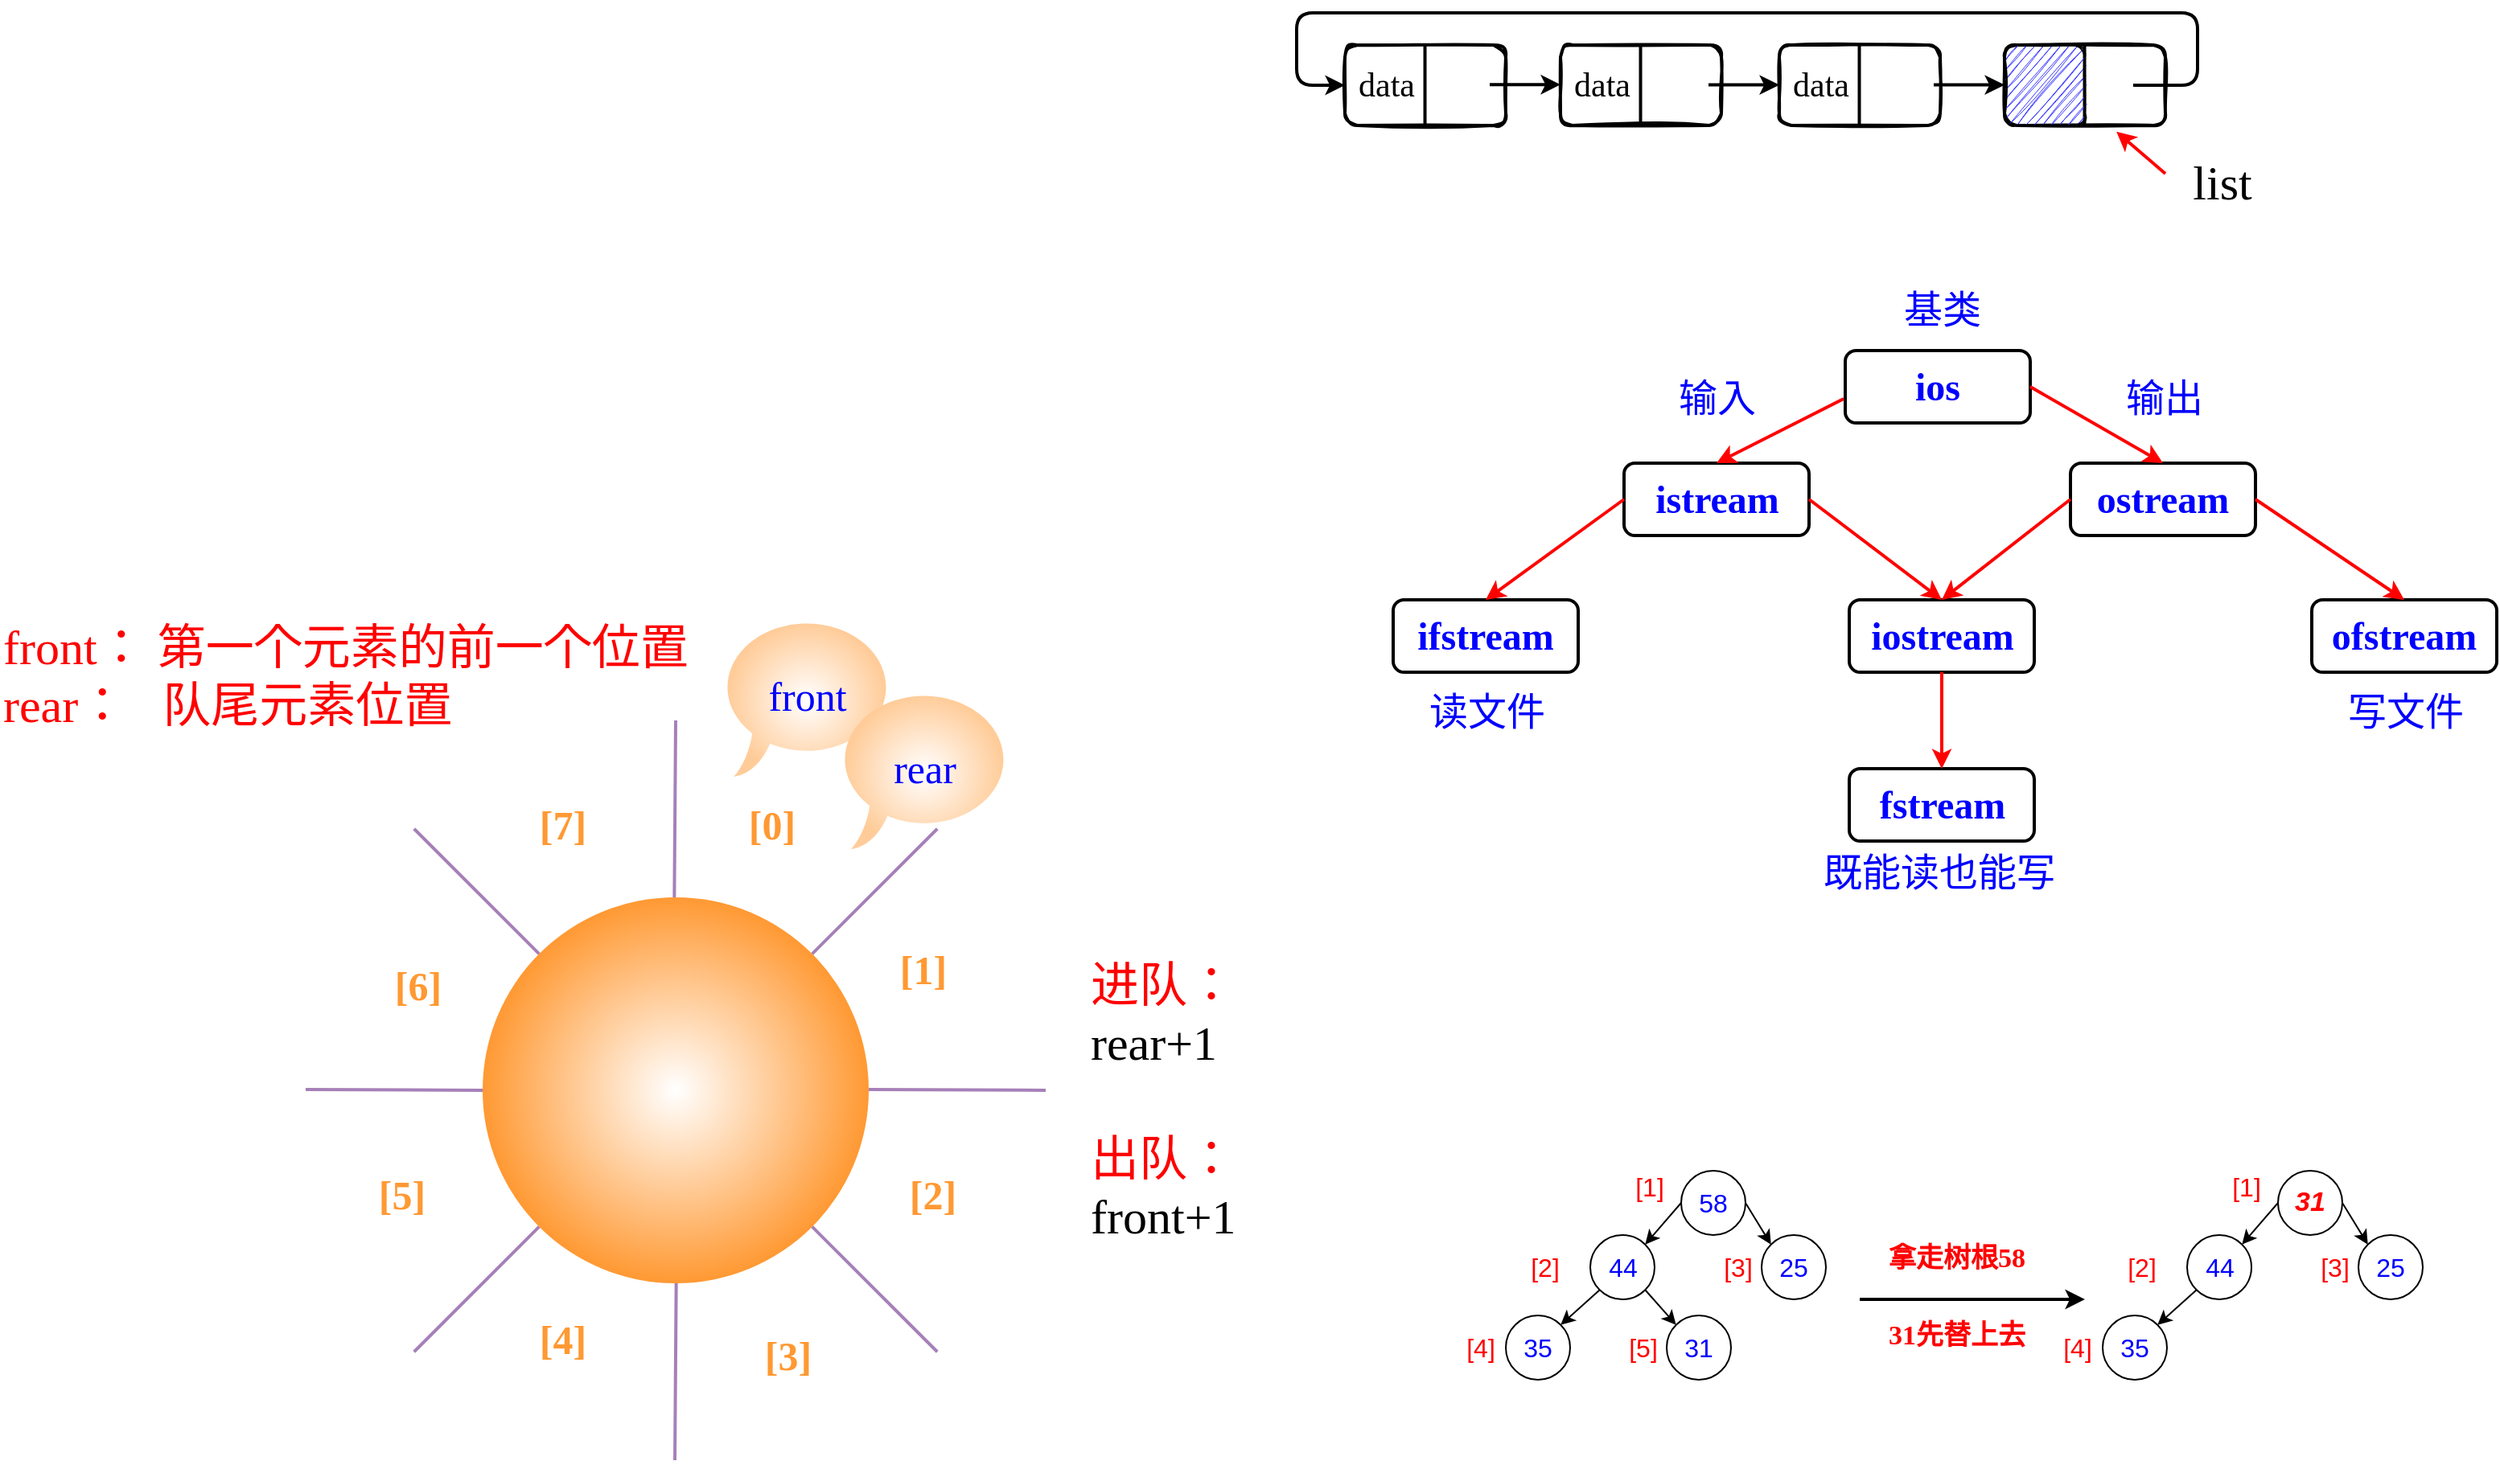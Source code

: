 <mxfile version="15.5.9" type="github">
  <diagram id="rwgk2Mc4SkRH6sqRqtgM" name="第 1 页">
    <mxGraphModel dx="1479" dy="421" grid="1" gridSize="10" guides="1" tooltips="1" connect="1" arrows="1" fold="1" page="1" pageScale="1" pageWidth="827" pageHeight="1169" math="0" shadow="0">
      <root>
        <mxCell id="0" />
        <mxCell id="1" parent="0" />
        <mxCell id="tqcYL5JHo3V-tpUGzpkq-26" value="" style="whiteSpace=wrap;html=1;shadow=0;glass=0;strokeWidth=2;fillColor=none;gradientDirection=south;rounded=1;sketch=1;" parent="1" vertex="1">
          <mxGeometry x="154" y="130" width="100" height="50" as="geometry" />
        </mxCell>
        <mxCell id="tqcYL5JHo3V-tpUGzpkq-36" value="" style="endArrow=none;html=1;rounded=1;sketch=0;edgeStyle=orthogonalEdgeStyle;curved=0;strokeWidth=2;" parent="1" edge="1">
          <mxGeometry width="50" height="50" relative="1" as="geometry">
            <mxPoint x="203.76" y="180" as="sourcePoint" />
            <mxPoint x="203.76" y="130" as="targetPoint" />
          </mxGeometry>
        </mxCell>
        <mxCell id="tqcYL5JHo3V-tpUGzpkq-37" value="" style="whiteSpace=wrap;html=1;shadow=0;glass=0;strokeWidth=2;fillColor=none;gradientDirection=south;rounded=1;sketch=1;" parent="1" vertex="1">
          <mxGeometry x="290" y="130" width="100" height="50" as="geometry" />
        </mxCell>
        <mxCell id="tqcYL5JHo3V-tpUGzpkq-38" value="" style="endArrow=none;html=1;rounded=1;sketch=0;edgeStyle=orthogonalEdgeStyle;curved=0;strokeWidth=2;" parent="1" edge="1">
          <mxGeometry width="50" height="50" relative="1" as="geometry">
            <mxPoint x="339.76" y="180" as="sourcePoint" />
            <mxPoint x="339.76" y="130" as="targetPoint" />
          </mxGeometry>
        </mxCell>
        <mxCell id="tqcYL5JHo3V-tpUGzpkq-39" value="" style="whiteSpace=wrap;html=1;shadow=0;glass=0;strokeWidth=2;fillColor=none;gradientDirection=south;rounded=1;sketch=1;" parent="1" vertex="1">
          <mxGeometry x="430" y="130" width="100" height="50" as="geometry" />
        </mxCell>
        <mxCell id="tqcYL5JHo3V-tpUGzpkq-40" value="" style="endArrow=none;html=1;rounded=1;sketch=0;edgeStyle=orthogonalEdgeStyle;curved=0;strokeWidth=2;" parent="1" edge="1">
          <mxGeometry width="50" height="50" relative="1" as="geometry">
            <mxPoint x="479.76" y="180" as="sourcePoint" />
            <mxPoint x="479.76" y="130" as="targetPoint" />
          </mxGeometry>
        </mxCell>
        <mxCell id="tqcYL5JHo3V-tpUGzpkq-41" value="" style="whiteSpace=wrap;html=1;shadow=0;glass=0;strokeWidth=2;fillColor=none;gradientDirection=south;rounded=1;sketch=1;" parent="1" vertex="1">
          <mxGeometry x="20" y="130" width="100" height="50" as="geometry" />
        </mxCell>
        <mxCell id="tqcYL5JHo3V-tpUGzpkq-42" value="" style="endArrow=none;html=1;rounded=1;sketch=0;edgeStyle=orthogonalEdgeStyle;curved=0;strokeWidth=2;" parent="1" edge="1">
          <mxGeometry width="50" height="50" relative="1" as="geometry">
            <mxPoint x="69.76" y="180" as="sourcePoint" />
            <mxPoint x="69.76" y="130" as="targetPoint" />
          </mxGeometry>
        </mxCell>
        <mxCell id="tqcYL5JHo3V-tpUGzpkq-43" value="" style="rounded=1;whiteSpace=wrap;html=1;sketch=1;fillStyle=hachure;fillColor=#3333FF;" parent="1" vertex="1">
          <mxGeometry x="430" y="130" width="50" height="50" as="geometry" />
        </mxCell>
        <mxCell id="tqcYL5JHo3V-tpUGzpkq-48" value="" style="endArrow=classic;html=1;rounded=1;sketch=0;edgeStyle=orthogonalEdgeStyle;curved=0;endFill=1;strokeWidth=2;" parent="1" edge="1">
          <mxGeometry width="50" height="50" relative="1" as="geometry">
            <mxPoint x="110" y="154.58" as="sourcePoint" />
            <mxPoint x="154" y="154.58" as="targetPoint" />
            <Array as="points">
              <mxPoint x="154" y="154.58" />
            </Array>
          </mxGeometry>
        </mxCell>
        <mxCell id="tqcYL5JHo3V-tpUGzpkq-49" value="" style="endArrow=classic;html=1;rounded=1;sketch=0;edgeStyle=orthogonalEdgeStyle;curved=0;entryX=0;entryY=0.5;entryDx=0;entryDy=0;fontSize=21;strokeWidth=2;" parent="1" target="tqcYL5JHo3V-tpUGzpkq-41" edge="1">
          <mxGeometry width="50" height="50" relative="1" as="geometry">
            <mxPoint x="510" y="155" as="sourcePoint" />
            <mxPoint y="155" as="targetPoint" />
            <Array as="points">
              <mxPoint x="550" y="155" />
              <mxPoint x="550" y="110" />
              <mxPoint x="-10" y="110" />
              <mxPoint x="-10" y="155" />
            </Array>
          </mxGeometry>
        </mxCell>
        <mxCell id="tqcYL5JHo3V-tpUGzpkq-50" value="" style="endArrow=classic;html=1;rounded=1;sketch=0;edgeStyle=orthogonalEdgeStyle;curved=0;endFill=1;strokeWidth=2;" parent="1" edge="1">
          <mxGeometry width="50" height="50" relative="1" as="geometry">
            <mxPoint x="246" y="154.8" as="sourcePoint" />
            <mxPoint x="290" y="154.8" as="targetPoint" />
            <Array as="points">
              <mxPoint x="290" y="154.8" />
            </Array>
          </mxGeometry>
        </mxCell>
        <mxCell id="tqcYL5JHo3V-tpUGzpkq-52" value="" style="endArrow=classic;html=1;rounded=1;sketch=0;edgeStyle=orthogonalEdgeStyle;curved=0;endFill=1;strokeWidth=2;" parent="1" edge="1">
          <mxGeometry width="50" height="50" relative="1" as="geometry">
            <mxPoint x="386" y="154.8" as="sourcePoint" />
            <mxPoint x="430" y="154.8" as="targetPoint" />
            <Array as="points">
              <mxPoint x="430" y="154.8" />
            </Array>
          </mxGeometry>
        </mxCell>
        <mxCell id="tqcYL5JHo3V-tpUGzpkq-53" value="list" style="text;html=1;align=center;verticalAlign=middle;resizable=0;points=[];autosize=1;strokeColor=none;fillColor=none;fontSize=30;fontFamily=Comic Sans MS;" parent="1" vertex="1">
          <mxGeometry x="535" y="195" width="60" height="40" as="geometry" />
        </mxCell>
        <mxCell id="tqcYL5JHo3V-tpUGzpkq-55" value="" style="endArrow=classic;html=1;rounded=1;sketch=0;fontFamily=Comic Sans MS;fontSize=35;endFill=1;strokeWidth=2;strokeColor=#FF0000;entryX=0.696;entryY=1.077;entryDx=0;entryDy=0;entryPerimeter=0;" parent="1" target="tqcYL5JHo3V-tpUGzpkq-39" edge="1">
          <mxGeometry width="50" height="50" relative="1" as="geometry">
            <mxPoint x="530" y="210" as="sourcePoint" />
            <mxPoint x="510" y="190" as="targetPoint" />
          </mxGeometry>
        </mxCell>
        <mxCell id="tqcYL5JHo3V-tpUGzpkq-56" value="data" style="text;html=1;strokeColor=none;fillColor=none;align=center;verticalAlign=middle;whiteSpace=wrap;rounded=0;sketch=1;fontFamily=Comic Sans MS;fontSize=21;" parent="1" vertex="1">
          <mxGeometry x="16" y="140" width="60" height="30" as="geometry" />
        </mxCell>
        <mxCell id="tqcYL5JHo3V-tpUGzpkq-57" value="data" style="text;html=1;strokeColor=none;fillColor=none;align=center;verticalAlign=middle;whiteSpace=wrap;rounded=0;sketch=1;fontFamily=Comic Sans MS;fontSize=21;" parent="1" vertex="1">
          <mxGeometry x="150" y="140" width="60" height="30" as="geometry" />
        </mxCell>
        <mxCell id="tqcYL5JHo3V-tpUGzpkq-58" value="data" style="text;html=1;strokeColor=none;fillColor=none;align=center;verticalAlign=middle;whiteSpace=wrap;rounded=0;sketch=1;fontFamily=Comic Sans MS;fontSize=21;" parent="1" vertex="1">
          <mxGeometry x="286" y="140" width="60" height="30" as="geometry" />
        </mxCell>
        <mxCell id="2EhN6xJvDQtWR0kcNnQp-10" value="" style="ellipse;whiteSpace=wrap;html=1;aspect=fixed;fillColor=#FFFFFF;strokeColor=none;gradientDirection=radial;" parent="1" vertex="1">
          <mxGeometry x="-626" y="550" width="460" height="460" as="geometry" />
        </mxCell>
        <mxCell id="2EhN6xJvDQtWR0kcNnQp-19" style="edgeStyle=none;rounded=0;orthogonalLoop=1;jettySize=auto;html=1;exitX=0;exitY=0;exitDx=0;exitDy=0;startArrow=none;startFill=0;endArrow=none;endFill=0;strokeWidth=2;strokeColor=#A680B8;" parent="1" source="2EhN6xJvDQtWR0kcNnQp-11" target="2EhN6xJvDQtWR0kcNnQp-10" edge="1">
          <mxGeometry relative="1" as="geometry" />
        </mxCell>
        <mxCell id="2EhN6xJvDQtWR0kcNnQp-20" style="edgeStyle=none;rounded=0;orthogonalLoop=1;jettySize=auto;html=1;exitX=0;exitY=1;exitDx=0;exitDy=0;startArrow=none;startFill=0;endArrow=none;endFill=0;strokeWidth=2;strokeColor=#A680B8;" parent="1" source="2EhN6xJvDQtWR0kcNnQp-11" target="2EhN6xJvDQtWR0kcNnQp-10" edge="1">
          <mxGeometry relative="1" as="geometry" />
        </mxCell>
        <mxCell id="2EhN6xJvDQtWR0kcNnQp-21" style="edgeStyle=none;rounded=0;orthogonalLoop=1;jettySize=auto;html=1;exitX=1;exitY=0;exitDx=0;exitDy=0;startArrow=none;startFill=0;endArrow=none;endFill=0;strokeWidth=2;strokeColor=#A680B8;" parent="1" source="2EhN6xJvDQtWR0kcNnQp-11" target="2EhN6xJvDQtWR0kcNnQp-10" edge="1">
          <mxGeometry relative="1" as="geometry" />
        </mxCell>
        <mxCell id="2EhN6xJvDQtWR0kcNnQp-22" style="edgeStyle=none;rounded=0;orthogonalLoop=1;jettySize=auto;html=1;exitX=1;exitY=1;exitDx=0;exitDy=0;startArrow=none;startFill=0;endArrow=none;endFill=0;strokeWidth=2;strokeColor=#A680B8;" parent="1" source="2EhN6xJvDQtWR0kcNnQp-11" target="2EhN6xJvDQtWR0kcNnQp-10" edge="1">
          <mxGeometry relative="1" as="geometry" />
        </mxCell>
        <mxCell id="2EhN6xJvDQtWR0kcNnQp-11" value="" style="ellipse;whiteSpace=wrap;html=1;aspect=fixed;gradientDirection=radial;strokeColor=none;gradientColor=#FF9933;" parent="1" vertex="1">
          <mxGeometry x="-516" y="660" width="240" height="240" as="geometry" />
        </mxCell>
        <mxCell id="2EhN6xJvDQtWR0kcNnQp-12" value="" style="endArrow=none;html=1;rounded=0;entryX=0.5;entryY=0;entryDx=0;entryDy=0;strokeWidth=2;strokeColor=#A680B8;" parent="1" target="2EhN6xJvDQtWR0kcNnQp-10" edge="1">
          <mxGeometry width="50" height="50" relative="1" as="geometry">
            <mxPoint x="-396.83" y="660" as="sourcePoint" />
            <mxPoint x="-396.83" y="590" as="targetPoint" />
          </mxGeometry>
        </mxCell>
        <mxCell id="2EhN6xJvDQtWR0kcNnQp-14" value="" style="endArrow=none;html=1;rounded=0;entryX=0.5;entryY=0;entryDx=0;entryDy=0;strokeColor=#A680B8;strokeWidth=2;" parent="1" edge="1">
          <mxGeometry width="50" height="50" relative="1" as="geometry">
            <mxPoint x="-396.5" y="1010" as="sourcePoint" />
            <mxPoint x="-395.67" y="900" as="targetPoint" />
          </mxGeometry>
        </mxCell>
        <mxCell id="2EhN6xJvDQtWR0kcNnQp-17" value="" style="endArrow=none;html=1;rounded=0;entryX=0.5;entryY=0;entryDx=0;entryDy=0;exitX=1;exitY=0.5;exitDx=0;exitDy=0;strokeWidth=2;strokeColor=#A680B8;" parent="1" source="2EhN6xJvDQtWR0kcNnQp-10" edge="1">
          <mxGeometry width="50" height="50" relative="1" as="geometry">
            <mxPoint x="-176.83" y="779.5" as="sourcePoint" />
            <mxPoint x="-276.0" y="779.5" as="targetPoint" />
          </mxGeometry>
        </mxCell>
        <mxCell id="2EhN6xJvDQtWR0kcNnQp-18" value="" style="endArrow=none;html=1;rounded=0;entryX=0.5;entryY=0;entryDx=0;entryDy=0;exitX=1;exitY=0.5;exitDx=0;exitDy=0;strokeColor=#A680B8;strokeWidth=2;" parent="1" edge="1">
          <mxGeometry width="50" height="50" relative="1" as="geometry">
            <mxPoint x="-516" y="780" as="sourcePoint" />
            <mxPoint x="-626" y="779.5" as="targetPoint" />
          </mxGeometry>
        </mxCell>
        <mxCell id="2EhN6xJvDQtWR0kcNnQp-23" value="[0]" style="text;html=1;strokeColor=none;fillColor=none;align=center;verticalAlign=middle;whiteSpace=wrap;rounded=0;fontSize=25;fontFamily=Comic Sans MS;fontColor=#FF9933;fontStyle=1;horizontal=1;labelBackgroundColor=none;labelBorderColor=none;" parent="1" vertex="1">
          <mxGeometry x="-366" y="600" width="60" height="30" as="geometry" />
        </mxCell>
        <mxCell id="2EhN6xJvDQtWR0kcNnQp-24" value="[7]" style="text;html=1;strokeColor=none;fillColor=none;align=center;verticalAlign=middle;whiteSpace=wrap;rounded=0;fontSize=25;fontFamily=Comic Sans MS;fontColor=#FF9933;fontStyle=1;horizontal=1;labelBackgroundColor=none;labelBorderColor=none;" parent="1" vertex="1">
          <mxGeometry x="-496" y="600" width="60" height="30" as="geometry" />
        </mxCell>
        <mxCell id="2EhN6xJvDQtWR0kcNnQp-25" value="[6]" style="text;html=1;strokeColor=none;fillColor=none;align=center;verticalAlign=middle;whiteSpace=wrap;rounded=0;fontSize=25;fontFamily=Comic Sans MS;fontColor=#FF9933;fontStyle=1;horizontal=1;labelBackgroundColor=none;labelBorderColor=none;" parent="1" vertex="1">
          <mxGeometry x="-586" y="700" width="60" height="30" as="geometry" />
        </mxCell>
        <mxCell id="2EhN6xJvDQtWR0kcNnQp-26" value="[5]" style="text;html=1;strokeColor=none;fillColor=none;align=center;verticalAlign=middle;whiteSpace=wrap;rounded=0;fontSize=25;fontFamily=Comic Sans MS;fontColor=#FF9933;fontStyle=1;horizontal=1;labelBackgroundColor=none;labelBorderColor=none;" parent="1" vertex="1">
          <mxGeometry x="-596" y="830" width="60" height="30" as="geometry" />
        </mxCell>
        <mxCell id="2EhN6xJvDQtWR0kcNnQp-27" value="[4]" style="text;html=1;strokeColor=none;fillColor=none;align=center;verticalAlign=middle;whiteSpace=wrap;rounded=0;fontSize=25;fontFamily=Comic Sans MS;fontColor=#FF9933;fontStyle=1;horizontal=1;labelBackgroundColor=none;labelBorderColor=none;" parent="1" vertex="1">
          <mxGeometry x="-496" y="920" width="60" height="30" as="geometry" />
        </mxCell>
        <mxCell id="2EhN6xJvDQtWR0kcNnQp-28" value="[1]" style="text;html=1;strokeColor=none;fillColor=none;align=center;verticalAlign=middle;whiteSpace=wrap;rounded=0;fontSize=25;fontFamily=Comic Sans MS;fontColor=#FF9933;fontStyle=1;horizontal=1;labelBackgroundColor=none;labelBorderColor=none;" parent="1" vertex="1">
          <mxGeometry x="-272" y="690" width="60" height="30" as="geometry" />
        </mxCell>
        <mxCell id="2EhN6xJvDQtWR0kcNnQp-29" value="[2]" style="text;html=1;strokeColor=none;fillColor=none;align=center;verticalAlign=middle;whiteSpace=wrap;rounded=0;fontSize=25;fontFamily=Comic Sans MS;fontColor=#FF9933;fontStyle=1;horizontal=1;labelBackgroundColor=none;labelBorderColor=none;" parent="1" vertex="1">
          <mxGeometry x="-266" y="830" width="60" height="30" as="geometry" />
        </mxCell>
        <mxCell id="2EhN6xJvDQtWR0kcNnQp-30" value="[3]" style="text;html=1;strokeColor=none;fillColor=none;align=center;verticalAlign=middle;whiteSpace=wrap;rounded=0;fontSize=25;fontFamily=Comic Sans MS;fontColor=#FF9933;fontStyle=1;horizontal=1;labelBackgroundColor=none;labelBorderColor=none;" parent="1" vertex="1">
          <mxGeometry x="-356" y="930" width="60" height="30" as="geometry" />
        </mxCell>
        <mxCell id="2EhN6xJvDQtWR0kcNnQp-31" value="front" style="whiteSpace=wrap;html=1;shape=mxgraph.basic.oval_callout;labelBackgroundColor=none;fontFamily=Comic Sans MS;fontSize=25;fontColor=#0000FF;fillColor=default;gradientDirection=radial;verticalAlign=middle;strokeColor=none;gradientColor=#FFCC99;" parent="1" vertex="1">
          <mxGeometry x="-369" y="485" width="110" height="100" as="geometry" />
        </mxCell>
        <mxCell id="2EhN6xJvDQtWR0kcNnQp-34" value="进队：&lt;br style=&quot;font-size: 30px;&quot;&gt;&lt;font color=&quot;#000000&quot; style=&quot;font-size: 30px;&quot;&gt;rear+1&lt;/font&gt;&lt;br style=&quot;font-size: 30px;&quot;&gt;&lt;br style=&quot;font-size: 30px;&quot;&gt;出队：&lt;br style=&quot;font-size: 30px;&quot;&gt;&lt;font color=&quot;#000000&quot; style=&quot;font-size: 30px;&quot;&gt;front+1&lt;/font&gt;" style="text;html=1;strokeColor=none;fillColor=none;align=left;verticalAlign=top;whiteSpace=wrap;rounded=0;labelBackgroundColor=none;fontFamily=Comic Sans MS;fontSize=30;fontColor=#FF0000;" parent="1" vertex="1">
          <mxGeometry x="-140" y="690" width="140" height="210" as="geometry" />
        </mxCell>
        <mxCell id="2EhN6xJvDQtWR0kcNnQp-35" value="front： 第一个元素的前一个位置&lt;br&gt;rear：&amp;nbsp; &amp;nbsp;队尾元素位置" style="text;html=1;strokeColor=none;fillColor=none;align=left;verticalAlign=top;whiteSpace=wrap;rounded=0;labelBackgroundColor=none;fontFamily=Comic Sans MS;fontSize=30;fontColor=#FF0000;horizontal=1;" parent="1" vertex="1">
          <mxGeometry x="-816" y="480" width="470" height="100" as="geometry" />
        </mxCell>
        <mxCell id="2EhN6xJvDQtWR0kcNnQp-36" style="edgeStyle=none;rounded=0;orthogonalLoop=1;jettySize=auto;html=1;exitX=1;exitY=0.5;exitDx=0;exitDy=0;fontFamily=Comic Sans MS;fontSize=30;fontColor=#FF0000;startArrow=none;startFill=0;endArrow=none;endFill=0;strokeColor=#A680B8;strokeWidth=2;" parent="1" source="2EhN6xJvDQtWR0kcNnQp-35" target="2EhN6xJvDQtWR0kcNnQp-35" edge="1">
          <mxGeometry relative="1" as="geometry" />
        </mxCell>
        <mxCell id="2EhN6xJvDQtWR0kcNnQp-37" value="rear" style="whiteSpace=wrap;html=1;shape=mxgraph.basic.oval_callout;labelBackgroundColor=none;fontFamily=Comic Sans MS;fontSize=25;fontColor=#0000FF;fillColor=default;gradientDirection=radial;verticalAlign=middle;strokeColor=none;gradientColor=#FFCC99;" parent="1" vertex="1">
          <mxGeometry x="-296" y="530" width="110" height="100" as="geometry" />
        </mxCell>
        <mxCell id="Fw_NiBfXuIxcdr005MOq-1" value="ios" style="rounded=1;whiteSpace=wrap;html=1;fontSize=24;fontFamily=Comic Sans MS;fontStyle=1;strokeWidth=2;fontColor=#0000FF;" parent="1" vertex="1">
          <mxGeometry x="331" y="320" width="115" height="45" as="geometry" />
        </mxCell>
        <mxCell id="Fw_NiBfXuIxcdr005MOq-2" value="istream" style="rounded=1;whiteSpace=wrap;html=1;fontSize=24;fontFamily=Comic Sans MS;fontStyle=1;strokeWidth=2;fontColor=#0000FF;" parent="1" vertex="1">
          <mxGeometry x="193.5" y="390" width="115" height="45" as="geometry" />
        </mxCell>
        <mxCell id="Fw_NiBfXuIxcdr005MOq-3" value="ostream" style="rounded=1;whiteSpace=wrap;html=1;fontSize=24;fontFamily=Comic Sans MS;fontStyle=1;strokeWidth=2;fontColor=#0000FF;" parent="1" vertex="1">
          <mxGeometry x="471" y="390" width="115" height="45" as="geometry" />
        </mxCell>
        <mxCell id="Fw_NiBfXuIxcdr005MOq-4" value="ifstream" style="rounded=1;whiteSpace=wrap;html=1;fontSize=24;fontFamily=Comic Sans MS;fontStyle=1;strokeWidth=2;fontColor=#0000FF;" parent="1" vertex="1">
          <mxGeometry x="50" y="475" width="115" height="45" as="geometry" />
        </mxCell>
        <mxCell id="Fw_NiBfXuIxcdr005MOq-6" value="ofstream" style="rounded=1;whiteSpace=wrap;html=1;fontSize=24;fontFamily=Comic Sans MS;fontStyle=1;strokeWidth=2;fontColor=#0000FF;" parent="1" vertex="1">
          <mxGeometry x="621" y="475" width="115" height="45" as="geometry" />
        </mxCell>
        <mxCell id="Fw_NiBfXuIxcdr005MOq-7" value="fstream" style="rounded=1;whiteSpace=wrap;html=1;fontSize=24;fontFamily=Comic Sans MS;fontStyle=1;strokeWidth=2;fontColor=#0000FF;" parent="1" vertex="1">
          <mxGeometry x="333.5" y="580" width="115" height="45" as="geometry" />
        </mxCell>
        <mxCell id="Fw_NiBfXuIxcdr005MOq-8" value="iostream" style="rounded=1;whiteSpace=wrap;html=1;fontSize=24;fontFamily=Comic Sans MS;fontStyle=1;strokeWidth=2;fontColor=#0000FF;" parent="1" vertex="1">
          <mxGeometry x="333.5" y="475" width="115" height="45" as="geometry" />
        </mxCell>
        <mxCell id="Fw_NiBfXuIxcdr005MOq-9" value="" style="endArrow=classic;html=1;rounded=0;fontFamily=Comic Sans MS;fontSize=24;strokeWidth=2;strokeColor=#FF0000;entryX=0.5;entryY=0;entryDx=0;entryDy=0;" parent="1" target="Fw_NiBfXuIxcdr005MOq-2" edge="1">
          <mxGeometry width="50" height="50" relative="1" as="geometry">
            <mxPoint x="330" y="350" as="sourcePoint" />
            <mxPoint x="280" y="390" as="targetPoint" />
          </mxGeometry>
        </mxCell>
        <mxCell id="Fw_NiBfXuIxcdr005MOq-11" value="" style="endArrow=classic;html=1;rounded=0;fontFamily=Comic Sans MS;fontSize=24;strokeWidth=2;strokeColor=#FF0000;entryX=0.5;entryY=0;entryDx=0;entryDy=0;exitX=1;exitY=0.5;exitDx=0;exitDy=0;" parent="1" source="Fw_NiBfXuIxcdr005MOq-2" target="Fw_NiBfXuIxcdr005MOq-8" edge="1">
          <mxGeometry width="50" height="50" relative="1" as="geometry">
            <mxPoint x="365" y="435" as="sourcePoint" />
            <mxPoint x="286" y="475" as="targetPoint" />
          </mxGeometry>
        </mxCell>
        <mxCell id="Fw_NiBfXuIxcdr005MOq-13" value="" style="endArrow=classic;html=1;rounded=0;fontFamily=Comic Sans MS;fontSize=24;strokeWidth=2;strokeColor=#FF0000;entryX=0.5;entryY=0;entryDx=0;entryDy=0;exitX=1;exitY=0.5;exitDx=0;exitDy=0;" parent="1" source="Fw_NiBfXuIxcdr005MOq-1" target="Fw_NiBfXuIxcdr005MOq-3" edge="1">
          <mxGeometry width="50" height="50" relative="1" as="geometry">
            <mxPoint x="469" y="340" as="sourcePoint" />
            <mxPoint x="390" y="380" as="targetPoint" />
          </mxGeometry>
        </mxCell>
        <mxCell id="Fw_NiBfXuIxcdr005MOq-14" value="" style="endArrow=classic;html=1;rounded=0;fontFamily=Comic Sans MS;fontSize=24;strokeWidth=2;strokeColor=#FF0000;entryX=0.5;entryY=0;entryDx=0;entryDy=0;exitX=1;exitY=0.5;exitDx=0;exitDy=0;" parent="1" source="Fw_NiBfXuIxcdr005MOq-3" target="Fw_NiBfXuIxcdr005MOq-6" edge="1">
          <mxGeometry width="50" height="50" relative="1" as="geometry">
            <mxPoint x="604.5" y="420" as="sourcePoint" />
            <mxPoint x="525.5" y="460" as="targetPoint" />
          </mxGeometry>
        </mxCell>
        <mxCell id="Fw_NiBfXuIxcdr005MOq-15" value="" style="endArrow=classic;html=1;rounded=0;fontFamily=Comic Sans MS;fontSize=24;strokeWidth=2;strokeColor=#FF0000;entryX=0.5;entryY=0;entryDx=0;entryDy=0;exitX=0;exitY=0.5;exitDx=0;exitDy=0;" parent="1" source="Fw_NiBfXuIxcdr005MOq-3" target="Fw_NiBfXuIxcdr005MOq-8" edge="1">
          <mxGeometry width="50" height="50" relative="1" as="geometry">
            <mxPoint x="469" y="420" as="sourcePoint" />
            <mxPoint x="390" y="460" as="targetPoint" />
          </mxGeometry>
        </mxCell>
        <mxCell id="Fw_NiBfXuIxcdr005MOq-16" value="" style="endArrow=classic;html=1;rounded=0;fontFamily=Comic Sans MS;fontSize=24;strokeWidth=2;strokeColor=#FF0000;entryX=0.5;entryY=0;entryDx=0;entryDy=0;exitX=0.5;exitY=1;exitDx=0;exitDy=0;" parent="1" source="Fw_NiBfXuIxcdr005MOq-8" target="Fw_NiBfXuIxcdr005MOq-7" edge="1">
          <mxGeometry width="50" height="50" relative="1" as="geometry">
            <mxPoint x="390" y="520" as="sourcePoint" />
            <mxPoint x="311" y="560" as="targetPoint" />
          </mxGeometry>
        </mxCell>
        <mxCell id="Fw_NiBfXuIxcdr005MOq-17" value="" style="endArrow=classic;html=1;rounded=0;fontFamily=Comic Sans MS;fontSize=24;strokeWidth=2;strokeColor=#FF0000;entryX=0.5;entryY=0;entryDx=0;entryDy=0;exitX=0;exitY=0.5;exitDx=0;exitDy=0;" parent="1" source="Fw_NiBfXuIxcdr005MOq-2" target="Fw_NiBfXuIxcdr005MOq-4" edge="1">
          <mxGeometry width="50" height="50" relative="1" as="geometry">
            <mxPoint x="193.5" y="420" as="sourcePoint" />
            <mxPoint x="114.5" y="460" as="targetPoint" />
          </mxGeometry>
        </mxCell>
        <mxCell id="Fw_NiBfXuIxcdr005MOq-18" value="基类" style="text;html=1;align=center;verticalAlign=middle;resizable=0;points=[];autosize=1;strokeColor=none;fillColor=none;fontSize=24;fontFamily=Comic Sans MS;fontColor=#0000FF;" parent="1" vertex="1">
          <mxGeometry x="361" y="280" width="60" height="30" as="geometry" />
        </mxCell>
        <mxCell id="Fw_NiBfXuIxcdr005MOq-19" value="读文件" style="text;html=1;align=center;verticalAlign=middle;resizable=0;points=[];autosize=1;strokeColor=none;fillColor=none;fontSize=24;fontFamily=Comic Sans MS;fontColor=#0000FF;" parent="1" vertex="1">
          <mxGeometry x="62.5" y="530" width="90" height="30" as="geometry" />
        </mxCell>
        <mxCell id="Fw_NiBfXuIxcdr005MOq-20" value="写文件" style="text;html=1;align=center;verticalAlign=middle;resizable=0;points=[];autosize=1;strokeColor=none;fillColor=none;fontSize=24;fontFamily=Comic Sans MS;fontColor=#0000FF;" parent="1" vertex="1">
          <mxGeometry x="633.5" y="530" width="90" height="30" as="geometry" />
        </mxCell>
        <mxCell id="Fw_NiBfXuIxcdr005MOq-21" value="既能读也能写" style="text;html=1;align=center;verticalAlign=middle;resizable=0;points=[];autosize=1;strokeColor=none;fillColor=none;fontSize=24;fontFamily=Comic Sans MS;fontColor=#0000FF;" parent="1" vertex="1">
          <mxGeometry x="308.5" y="630" width="160" height="30" as="geometry" />
        </mxCell>
        <mxCell id="Fw_NiBfXuIxcdr005MOq-22" value="输入" style="text;html=1;align=center;verticalAlign=middle;resizable=0;points=[];autosize=1;strokeColor=none;fillColor=none;fontSize=24;fontFamily=Comic Sans MS;fontColor=#0000FF;" parent="1" vertex="1">
          <mxGeometry x="221" y="335" width="60" height="30" as="geometry" />
        </mxCell>
        <mxCell id="Fw_NiBfXuIxcdr005MOq-23" value="输出" style="text;html=1;align=center;verticalAlign=middle;resizable=0;points=[];autosize=1;strokeColor=none;fillColor=none;fontSize=24;fontFamily=Comic Sans MS;fontColor=#0000FF;" parent="1" vertex="1">
          <mxGeometry x="498.5" y="335" width="60" height="30" as="geometry" />
        </mxCell>
        <mxCell id="q-G88GFs970yYDlIafJL-1" value="58" style="ellipse;whiteSpace=wrap;html=1;aspect=fixed;fontSize=16;fontColor=#0000FF;" vertex="1" parent="1">
          <mxGeometry x="229" y="830" width="40" height="40" as="geometry" />
        </mxCell>
        <mxCell id="q-G88GFs970yYDlIafJL-2" value="44" style="ellipse;whiteSpace=wrap;html=1;aspect=fixed;fontSize=16;fontColor=#0000FF;" vertex="1" parent="1">
          <mxGeometry x="172.5" y="870" width="40" height="40" as="geometry" />
        </mxCell>
        <mxCell id="q-G88GFs970yYDlIafJL-3" value="35" style="ellipse;whiteSpace=wrap;html=1;aspect=fixed;fontSize=16;fontColor=#0000FF;" vertex="1" parent="1">
          <mxGeometry x="120" y="920" width="40" height="40" as="geometry" />
        </mxCell>
        <mxCell id="q-G88GFs970yYDlIafJL-4" value="31" style="ellipse;whiteSpace=wrap;html=1;aspect=fixed;fontSize=16;fontColor=#0000FF;" vertex="1" parent="1">
          <mxGeometry x="220" y="920" width="40" height="40" as="geometry" />
        </mxCell>
        <mxCell id="q-G88GFs970yYDlIafJL-5" value="25" style="ellipse;whiteSpace=wrap;html=1;aspect=fixed;fontSize=16;fontColor=#0000FF;" vertex="1" parent="1">
          <mxGeometry x="279" y="870" width="40" height="40" as="geometry" />
        </mxCell>
        <mxCell id="q-G88GFs970yYDlIafJL-6" value="" style="endArrow=classic;html=1;rounded=0;fontSize=16;fontColor=#0000FF;entryX=1;entryY=0;entryDx=0;entryDy=0;exitX=0;exitY=0.5;exitDx=0;exitDy=0;" edge="1" parent="1" source="q-G88GFs970yYDlIafJL-1" target="q-G88GFs970yYDlIafJL-2">
          <mxGeometry width="50" height="50" relative="1" as="geometry">
            <mxPoint x="49" y="880" as="sourcePoint" />
            <mxPoint x="99" y="830" as="targetPoint" />
          </mxGeometry>
        </mxCell>
        <mxCell id="q-G88GFs970yYDlIafJL-11" value="" style="endArrow=classic;html=1;rounded=0;fontSize=16;fontColor=#0000FF;entryX=0;entryY=0;entryDx=0;entryDy=0;exitX=1;exitY=0.5;exitDx=0;exitDy=0;" edge="1" parent="1" source="q-G88GFs970yYDlIafJL-1" target="q-G88GFs970yYDlIafJL-5">
          <mxGeometry width="50" height="50" relative="1" as="geometry">
            <mxPoint x="269.0" y="860" as="sourcePoint" />
            <mxPoint x="246.642" y="885.858" as="targetPoint" />
          </mxGeometry>
        </mxCell>
        <mxCell id="q-G88GFs970yYDlIafJL-12" value="" style="endArrow=classic;html=1;rounded=0;fontSize=16;fontColor=#0000FF;entryX=0;entryY=0;entryDx=0;entryDy=0;exitX=1;exitY=1;exitDx=0;exitDy=0;" edge="1" parent="1" source="q-G88GFs970yYDlIafJL-2" target="q-G88GFs970yYDlIafJL-4">
          <mxGeometry width="50" height="50" relative="1" as="geometry">
            <mxPoint x="222.36" y="910" as="sourcePoint" />
            <mxPoint x="200.002" y="935.858" as="targetPoint" />
          </mxGeometry>
        </mxCell>
        <mxCell id="q-G88GFs970yYDlIafJL-13" value="" style="endArrow=classic;html=1;rounded=0;fontSize=16;fontColor=#0000FF;entryX=1;entryY=0;entryDx=0;entryDy=0;exitX=0;exitY=1;exitDx=0;exitDy=0;" edge="1" parent="1" source="q-G88GFs970yYDlIafJL-2" target="q-G88GFs970yYDlIafJL-3">
          <mxGeometry width="50" height="50" relative="1" as="geometry">
            <mxPoint x="279.0" y="900" as="sourcePoint" />
            <mxPoint x="256.642" y="925.858" as="targetPoint" />
          </mxGeometry>
        </mxCell>
        <mxCell id="q-G88GFs970yYDlIafJL-14" value="[1]" style="text;html=1;align=center;verticalAlign=middle;resizable=0;points=[];autosize=1;strokeColor=none;fillColor=none;fontSize=16;fontColor=#FF0000;" vertex="1" parent="1">
          <mxGeometry x="194" y="830" width="30" height="20" as="geometry" />
        </mxCell>
        <mxCell id="q-G88GFs970yYDlIafJL-15" value="[2]" style="text;html=1;align=center;verticalAlign=middle;resizable=0;points=[];autosize=1;strokeColor=none;fillColor=none;fontSize=16;fontColor=#FF0000;" vertex="1" parent="1">
          <mxGeometry x="129" y="880" width="30" height="20" as="geometry" />
        </mxCell>
        <mxCell id="q-G88GFs970yYDlIafJL-16" value="[3]" style="text;html=1;align=center;verticalAlign=middle;resizable=0;points=[];autosize=1;strokeColor=none;fillColor=none;fontSize=16;fontColor=#FF0000;" vertex="1" parent="1">
          <mxGeometry x="249" y="880" width="30" height="20" as="geometry" />
        </mxCell>
        <mxCell id="q-G88GFs970yYDlIafJL-17" value="[4]" style="text;html=1;align=center;verticalAlign=middle;resizable=0;points=[];autosize=1;strokeColor=none;fillColor=none;fontSize=16;fontColor=#FF0000;" vertex="1" parent="1">
          <mxGeometry x="89" y="930" width="30" height="20" as="geometry" />
        </mxCell>
        <mxCell id="q-G88GFs970yYDlIafJL-18" value="[5]" style="text;html=1;align=center;verticalAlign=middle;resizable=0;points=[];autosize=1;strokeColor=none;fillColor=none;fontSize=16;fontColor=#FF0000;" vertex="1" parent="1">
          <mxGeometry x="190" y="930" width="30" height="20" as="geometry" />
        </mxCell>
        <mxCell id="q-G88GFs970yYDlIafJL-19" value="" style="endArrow=classic;html=1;rounded=0;fontSize=16;fontColor=#FF0000;strokeWidth=2;" edge="1" parent="1">
          <mxGeometry width="50" height="50" relative="1" as="geometry">
            <mxPoint x="340" y="910" as="sourcePoint" />
            <mxPoint x="480" y="910" as="targetPoint" />
          </mxGeometry>
        </mxCell>
        <mxCell id="q-G88GFs970yYDlIafJL-20" value="拿走树根58" style="text;html=1;align=center;verticalAlign=middle;resizable=0;points=[];autosize=1;strokeColor=none;fillColor=none;fontSize=17;fontColor=#FF0000;fontFamily=Comic Sans MS;fontStyle=1" vertex="1" parent="1">
          <mxGeometry x="350" y="870" width="100" height="30" as="geometry" />
        </mxCell>
        <mxCell id="q-G88GFs970yYDlIafJL-21" value="&lt;font style=&quot;font-size: 17px&quot;&gt;&lt;span&gt;&lt;i&gt;31&lt;/i&gt;&lt;/span&gt;&lt;/font&gt;" style="ellipse;whiteSpace=wrap;html=1;aspect=fixed;fontSize=16;fontColor=#FF0000;fontStyle=1" vertex="1" parent="1">
          <mxGeometry x="600" y="830" width="40" height="40" as="geometry" />
        </mxCell>
        <mxCell id="q-G88GFs970yYDlIafJL-22" value="44" style="ellipse;whiteSpace=wrap;html=1;aspect=fixed;fontSize=16;fontColor=#0000FF;" vertex="1" parent="1">
          <mxGeometry x="543.5" y="870" width="40" height="40" as="geometry" />
        </mxCell>
        <mxCell id="q-G88GFs970yYDlIafJL-23" value="35" style="ellipse;whiteSpace=wrap;html=1;aspect=fixed;fontSize=16;fontColor=#0000FF;" vertex="1" parent="1">
          <mxGeometry x="491" y="920" width="40" height="40" as="geometry" />
        </mxCell>
        <mxCell id="q-G88GFs970yYDlIafJL-25" value="25" style="ellipse;whiteSpace=wrap;html=1;aspect=fixed;fontSize=16;fontColor=#0000FF;" vertex="1" parent="1">
          <mxGeometry x="650" y="870" width="40" height="40" as="geometry" />
        </mxCell>
        <mxCell id="q-G88GFs970yYDlIafJL-26" value="" style="endArrow=classic;html=1;rounded=0;fontSize=16;fontColor=#0000FF;entryX=1;entryY=0;entryDx=0;entryDy=0;exitX=0;exitY=0.5;exitDx=0;exitDy=0;" edge="1" parent="1" source="q-G88GFs970yYDlIafJL-21" target="q-G88GFs970yYDlIafJL-22">
          <mxGeometry width="50" height="50" relative="1" as="geometry">
            <mxPoint x="420" y="880" as="sourcePoint" />
            <mxPoint x="470" y="830" as="targetPoint" />
          </mxGeometry>
        </mxCell>
        <mxCell id="q-G88GFs970yYDlIafJL-27" value="" style="endArrow=classic;html=1;rounded=0;fontSize=16;fontColor=#0000FF;entryX=0;entryY=0;entryDx=0;entryDy=0;exitX=1;exitY=0.5;exitDx=0;exitDy=0;" edge="1" parent="1" source="q-G88GFs970yYDlIafJL-21" target="q-G88GFs970yYDlIafJL-25">
          <mxGeometry width="50" height="50" relative="1" as="geometry">
            <mxPoint x="640.0" y="860" as="sourcePoint" />
            <mxPoint x="617.642" y="885.858" as="targetPoint" />
          </mxGeometry>
        </mxCell>
        <mxCell id="q-G88GFs970yYDlIafJL-29" value="" style="endArrow=classic;html=1;rounded=0;fontSize=16;fontColor=#0000FF;entryX=1;entryY=0;entryDx=0;entryDy=0;exitX=0;exitY=1;exitDx=0;exitDy=0;" edge="1" parent="1" source="q-G88GFs970yYDlIafJL-22" target="q-G88GFs970yYDlIafJL-23">
          <mxGeometry width="50" height="50" relative="1" as="geometry">
            <mxPoint x="650.0" y="900" as="sourcePoint" />
            <mxPoint x="627.642" y="925.858" as="targetPoint" />
          </mxGeometry>
        </mxCell>
        <mxCell id="q-G88GFs970yYDlIafJL-30" value="[1]" style="text;html=1;align=center;verticalAlign=middle;resizable=0;points=[];autosize=1;strokeColor=none;fillColor=none;fontSize=16;fontColor=#FF0000;" vertex="1" parent="1">
          <mxGeometry x="565" y="830" width="30" height="20" as="geometry" />
        </mxCell>
        <mxCell id="q-G88GFs970yYDlIafJL-31" value="[2]" style="text;html=1;align=center;verticalAlign=middle;resizable=0;points=[];autosize=1;strokeColor=none;fillColor=none;fontSize=16;fontColor=#FF0000;" vertex="1" parent="1">
          <mxGeometry x="500" y="880" width="30" height="20" as="geometry" />
        </mxCell>
        <mxCell id="q-G88GFs970yYDlIafJL-32" value="[3]" style="text;html=1;align=center;verticalAlign=middle;resizable=0;points=[];autosize=1;strokeColor=none;fillColor=none;fontSize=16;fontColor=#FF0000;" vertex="1" parent="1">
          <mxGeometry x="620" y="880" width="30" height="20" as="geometry" />
        </mxCell>
        <mxCell id="q-G88GFs970yYDlIafJL-33" value="[4]" style="text;html=1;align=center;verticalAlign=middle;resizable=0;points=[];autosize=1;strokeColor=none;fillColor=none;fontSize=16;fontColor=#FF0000;" vertex="1" parent="1">
          <mxGeometry x="460" y="930" width="30" height="20" as="geometry" />
        </mxCell>
        <mxCell id="q-G88GFs970yYDlIafJL-35" value="31先替上去" style="text;html=1;align=center;verticalAlign=middle;resizable=0;points=[];autosize=1;strokeColor=none;fillColor=none;fontSize=17;fontFamily=Comic Sans MS;fontColor=#FF0000;fontStyle=1" vertex="1" parent="1">
          <mxGeometry x="350" y="918" width="100" height="30" as="geometry" />
        </mxCell>
      </root>
    </mxGraphModel>
  </diagram>
</mxfile>
